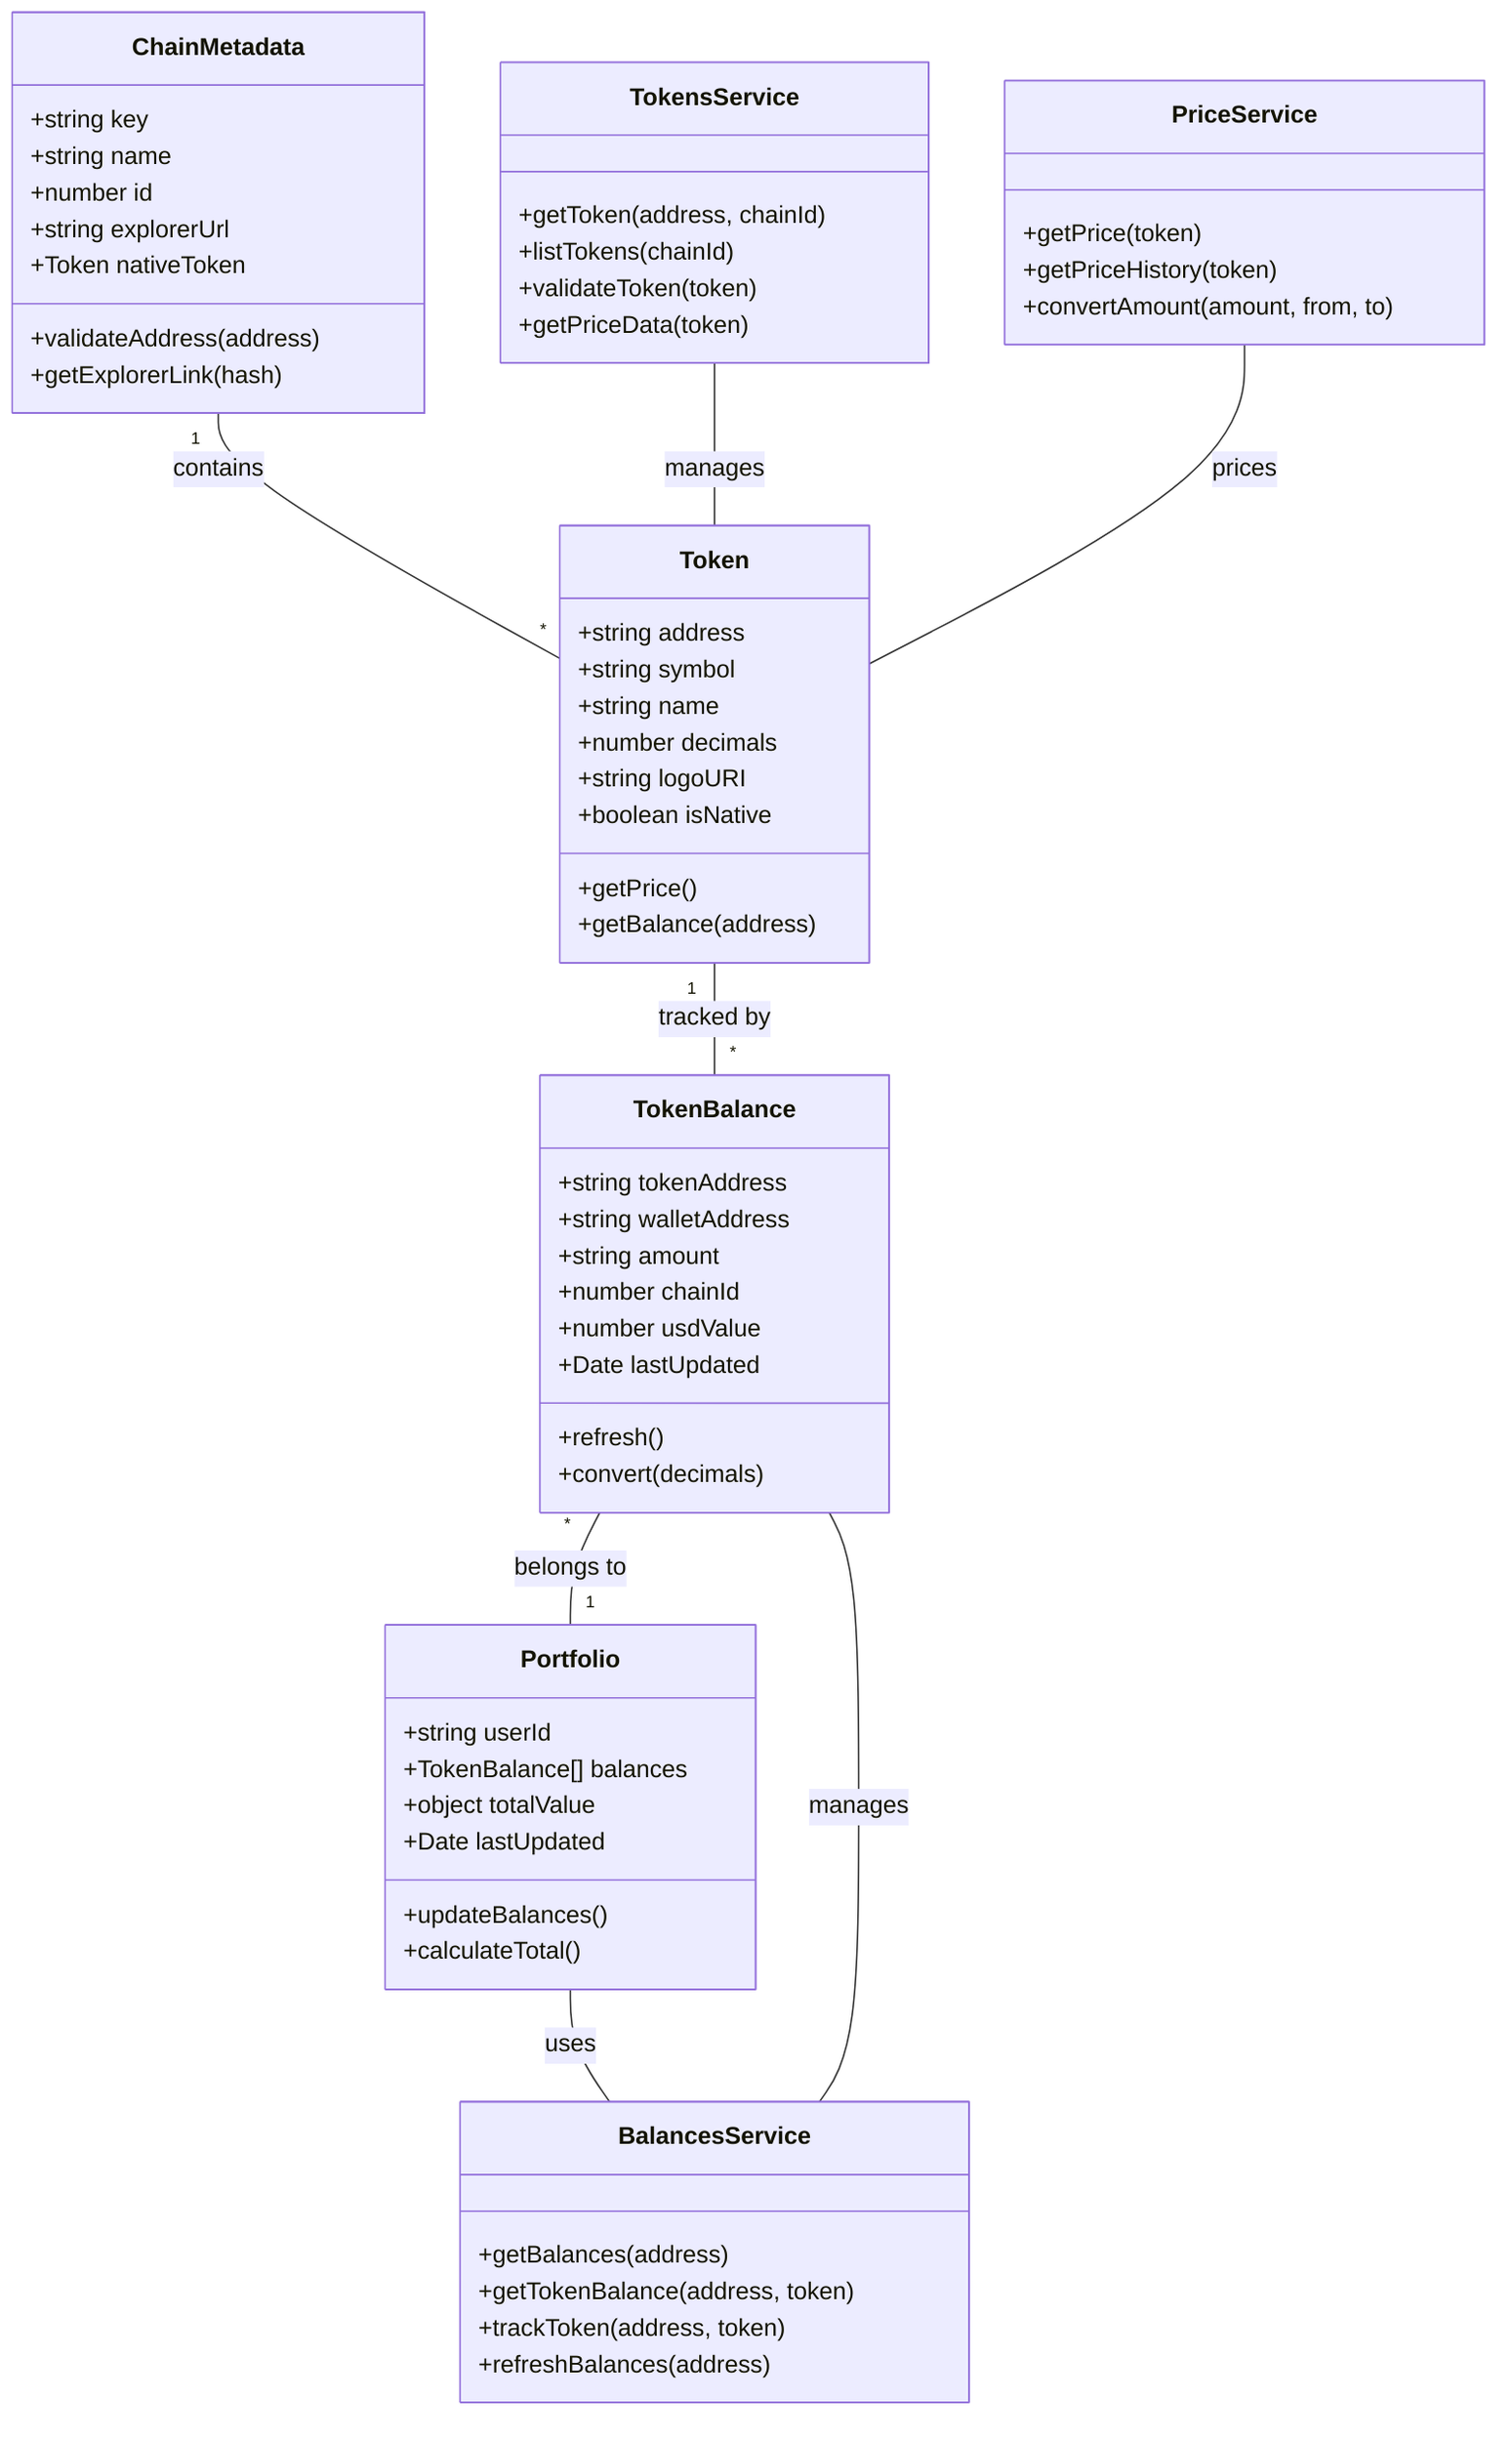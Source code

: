 classDiagram
    class Token {
        +string address
        +string symbol
        +string name
        +number decimals
        +string logoURI
        +boolean isNative
        +getPrice()
        +getBalance(address)
    }

    class TokenBalance {
        +string tokenAddress
        +string walletAddress
        +string amount
        +number chainId
        +number usdValue
        +Date lastUpdated
        +refresh()
        +convert(decimals)
    }

    class Portfolio {
        +string userId
        +TokenBalance[] balances
        +object totalValue
        +Date lastUpdated
        +updateBalances()
        +calculateTotal()
    }

    class ChainMetadata {
        +string key
        +string name
        +number id
        +string explorerUrl
        +Token nativeToken
        +validateAddress(address)
        +getExplorerLink(hash)
    }

    class BalancesService {
        +getBalances(address)
        +getTokenBalance(address, token)
        +trackToken(address, token)
        +refreshBalances(address)
    }

    class TokensService {
        +getToken(address, chainId)
        +listTokens(chainId)
        +validateToken(token)
        +getPriceData(token)
    }

    class PriceService {
        +getPrice(token)
        +getPriceHistory(token)
        +convertAmount(amount, from, to)
    }

    Token "1" -- "*" TokenBalance : tracked by
    TokenBalance "*" -- "1" Portfolio : belongs to
    ChainMetadata "1" -- "*" Token : contains
    BalancesService -- TokenBalance : manages
    TokensService -- Token : manages
    PriceService -- Token : prices
    Portfolio -- BalancesService : uses